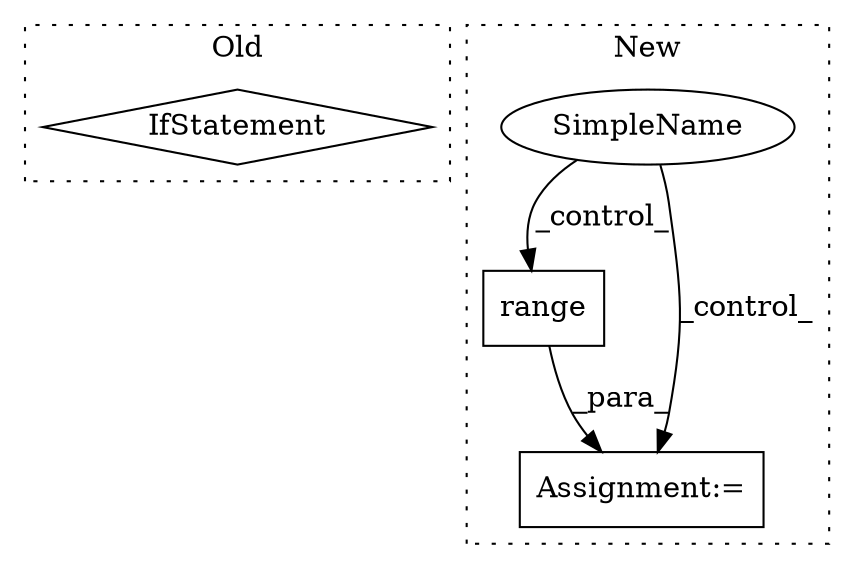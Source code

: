 digraph G {
subgraph cluster0 {
1 [label="IfStatement" a="25" s="1060,1105" l="4,2" shape="diamond"];
label = "Old";
style="dotted";
}
subgraph cluster1 {
2 [label="range" a="32" s="1041,1048" l="6,1" shape="box"];
3 [label="Assignment:=" a="7" s="1034" l="87" shape="box"];
4 [label="SimpleName" a="42" s="" l="" shape="ellipse"];
label = "New";
style="dotted";
}
2 -> 3 [label="_para_"];
4 -> 2 [label="_control_"];
4 -> 3 [label="_control_"];
}